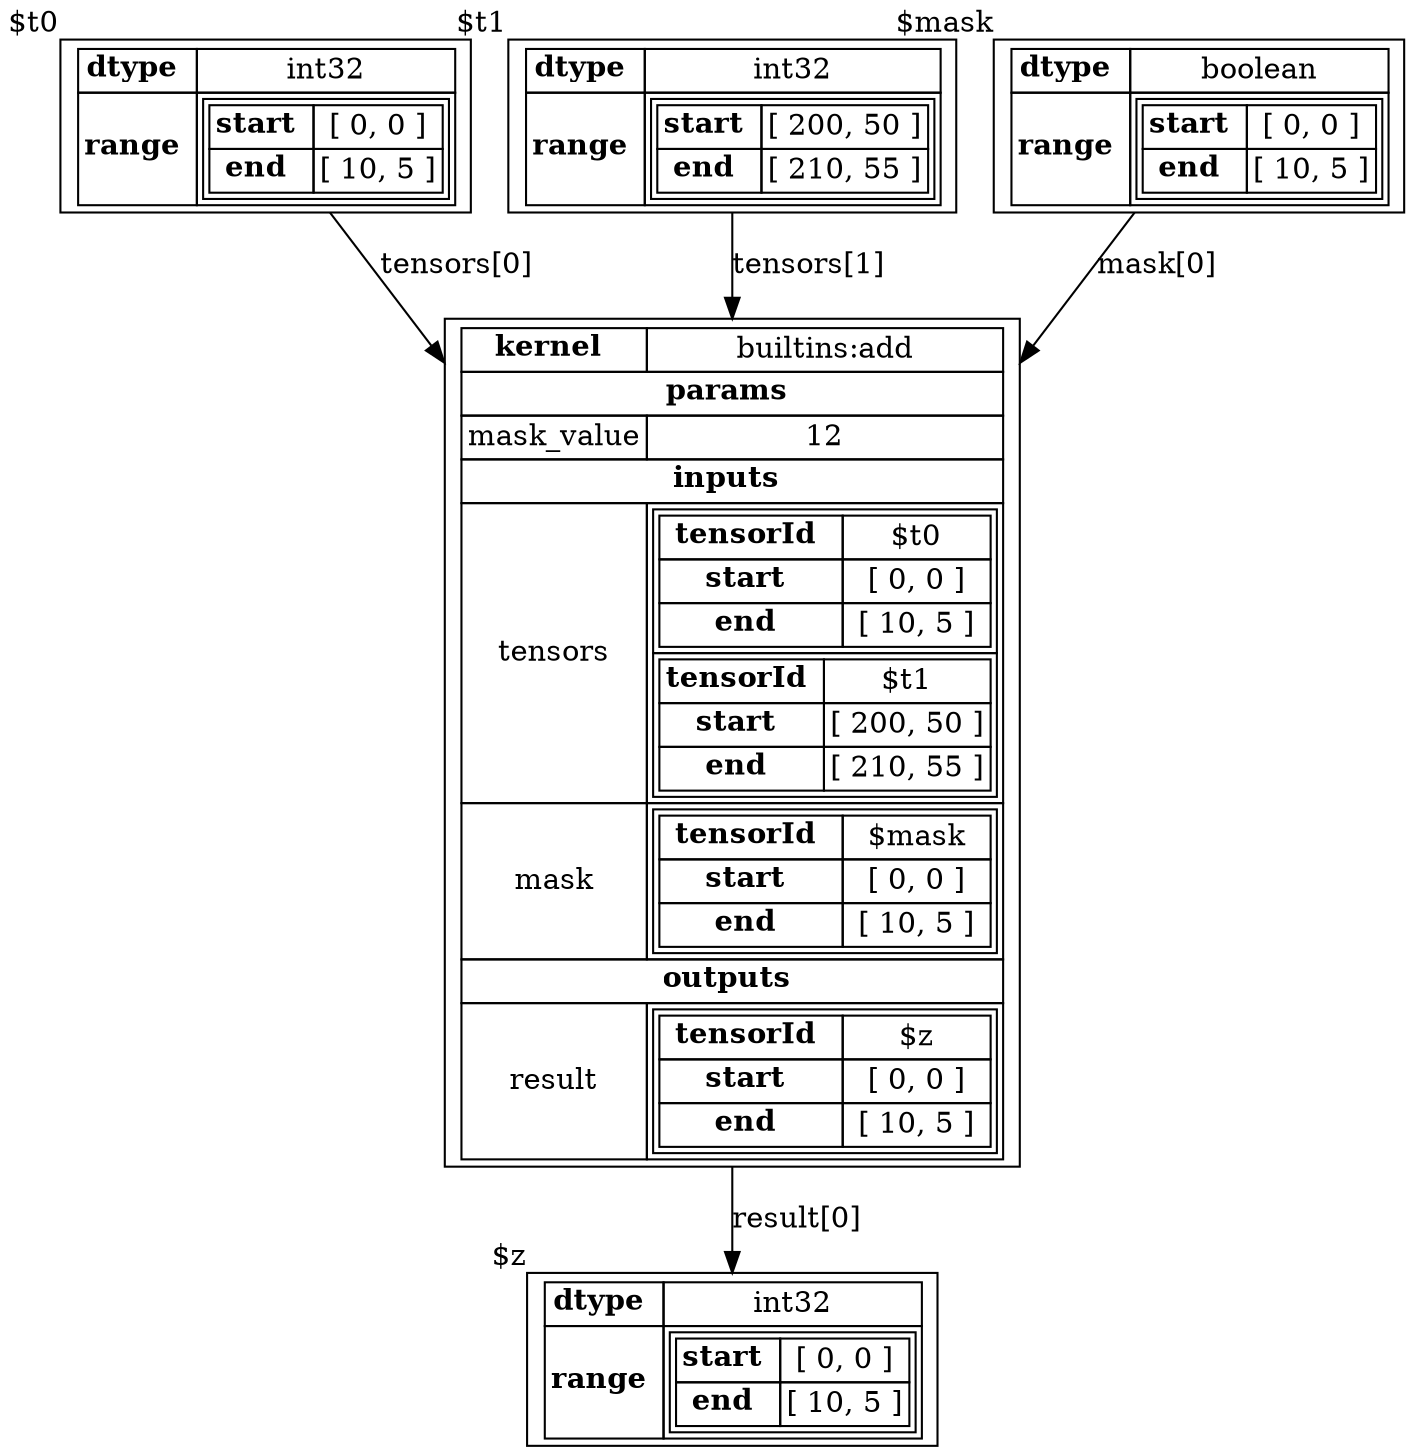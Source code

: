 digraph G {
  t0, t1, m, z [shape=box]

  t0 [xlabel=<$t0>];
  t1 [xlabel=<$t1>];
  m [xlabel=<$mask>];
  z [xlabel=<$z>];

  op [shape=box, label=<
  <table cellspacing="0" border="0" cellborder="1">
    <tr>
      <td><b>kernel</b> </td>
      <td>builtins:add</td>
    </tr>
    <tr>
      <td colspan="2"><b>params</b> </td>
      </tr>
    <tr>
      <td>mask_value</td>
      <td>12</td>
    </tr>
    <tr>
      <td colspan="2"><b>inputs</b> </td>
    </tr>
    <tr>
      <td>tensors</td>
      <td>
        <table border="0" cellspacing="0" cellborder="1">
          <tr>
            <td>
             <table border="0" cellspacing="0" cellborder="1">
               <tr>
                 <td><b>tensorId</b> </td>
                 <td>$t0</td>
               </tr>
               <tr>
                 <td><b>start</b> </td>
                 <td>[ 0, 0 ]</td>
                 </tr>
               <tr>
                 <td><b>end</b> </td>
                 <td>[ 10, 5 ]</td>
               </tr>
             </table>
            </td>
          </tr>
        <tr>
          <td>
            <table border="0" cellspacing="0" cellborder="1">
              <tr>
                <td><b>tensorId</b> </td>
                <td>$t1</td>
                </tr>
              <tr>
                <td><b>start</b> </td>
                <td>[ 200, 50 ]</td>
                </tr>
              <tr>
                <td><b>end</b> </td>
                <td>[ 210, 55 ]</td>
                </tr>
              </table>
            </td>
          </tr>
        </table>
      </td>
    </tr>
    <tr>
      <td>mask</td>
      <td>
        <table border="0" cellspacing="0" cellborder="1">
          <tr>
            <td>
             <table border="0" cellspacing="0" cellborder="1">
               <tr>
                 <td><b>tensorId</b> </td>
                 <td>$mask</td>
               </tr>
               <tr>
                 <td><b>start</b> </td>
                 <td>[ 0, 0 ]</td>
                 </tr>
               <tr>
                 <td><b>end</b> </td>
                 <td>[ 10, 5 ]</td>
               </tr>
             </table>
            </td>
          </tr>
        </table>
      </td>
    </tr>
    <tr>
      <td colspan="2"><b>outputs</b> </td>
    </tr>
    <tr>
      <td>result</td>
      <td>
        <table border="0" cellspacing="0" cellborder="1">
          <tr>
            <td>
             <table border="0" cellspacing="0" cellborder="1">
               <tr>
                 <td><b>tensorId</b> </td>
                 <td>$z</td>
               </tr>
               <tr>
                 <td><b>start</b> </td>
                 <td>[ 0, 0 ]</td>
                 </tr>
               <tr>
                 <td><b>end</b> </td>
                 <td>[ 10, 5 ]</td>
               </tr>
             </table>
            </td>
          </tr>
        </table>
      </td>
    </tr>
  </table>
  >];

  t0 -> op [label="tensors[0]"];
  t1 -> op [label="tensors[1]"];
  m -> op [label="mask[0]"];

  t0, z [label=<
  <table cellspacing="0" border="0" cellborder="1">
    <tr>
      <td><b>dtype</b> </td>
      <td>int32</td>
    </tr>
    <tr>
      <td><b>range</b> </td>
      <td>
        <table border="0" cellspacing="0" cellborder="1">
          <tr>
            <td>
             <table border="0" cellspacing="0" cellborder="1">
               <tr>
                 <td><b>start</b> </td>
                 <td>[ 0, 0 ]</td>
                 </tr>
               <tr>
                 <td><b>end</b> </td>
                 <td>[ 10, 5 ]</td>
               </tr>
             </table>
            </td>
          </tr>
        </table>
      </td>
    </tr>
    </table>
  >];
  t1 [label=<
  <table cellspacing="0" border="0" cellborder="1">
    <tr>
      <td><b>dtype</b> </td>
      <td>int32</td>
    </tr>
    <tr>
      <td><b>range</b> </td>
      <td>
        <table border="0" cellspacing="0" cellborder="1">
          <tr>
            <td>
             <table border="0" cellspacing="0" cellborder="1">
               <tr>
                 <td><b>start</b> </td>
                 <td>[ 200, 50 ]</td>
                 </tr>
               <tr>
                 <td><b>end</b> </td>
                 <td>[ 210, 55 ]</td>
               </tr>
             </table>
            </td>
          </tr>
        </table>
      </td>
    </tr>
    </table>
  >];
  m [label=<
  <table cellspacing="0" border="0" cellborder="1">
    <tr>
      <td><b>dtype</b> </td>
      <td>boolean</td>
    </tr>
    <tr>
      <td><b>range</b> </td>
      <td>
        <table border="0" cellspacing="0" cellborder="1">
          <tr>
            <td>
             <table border="0" cellspacing="0" cellborder="1">
               <tr>
                 <td><b>start</b> </td>
                 <td>[ 0, 0 ]</td>
                 </tr>
               <tr>
                 <td><b>end</b> </td>
                 <td>[ 10, 5 ]</td>
               </tr>
             </table>
            </td>
          </tr>
        </table>
      </td>
    </tr>
    </table>
  >];

  op -> z [label="result[0]"];
}
